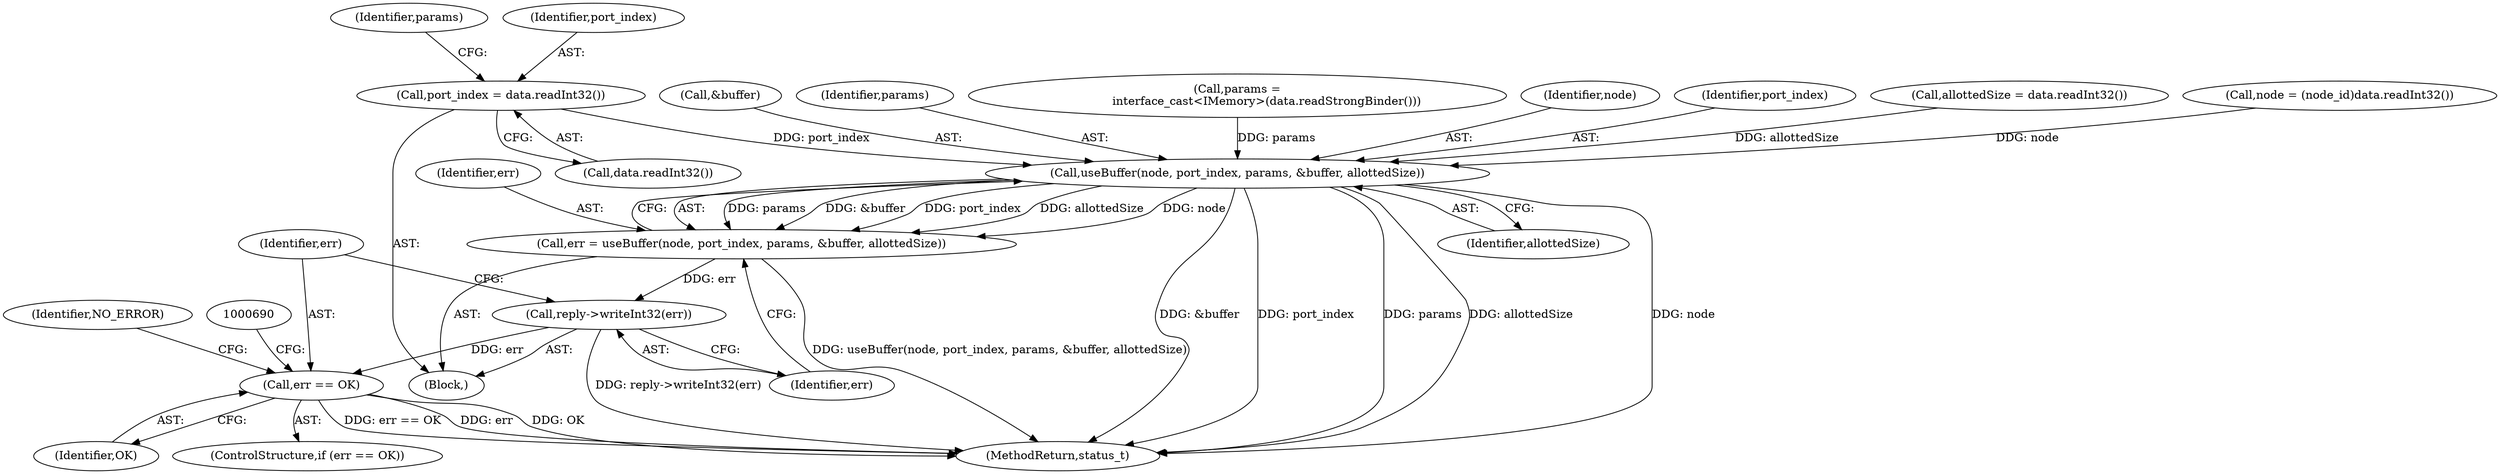 digraph "0_Android_db829699d3293f254a7387894303451a91278986@API" {
"1000655" [label="(Call,port_index = data.readInt32())"];
"1000674" [label="(Call,useBuffer(node, port_index, params, &buffer, allottedSize))"];
"1000672" [label="(Call,err = useBuffer(node, port_index, params, &buffer, allottedSize))"];
"1000681" [label="(Call,reply->writeInt32(err))"];
"1000684" [label="(Call,err == OK)"];
"1000681" [label="(Call,reply->writeInt32(err))"];
"1000649" [label="(Call,node = (node_id)data.readInt32())"];
"1000660" [label="(Identifier,params)"];
"1000682" [label="(Identifier,err)"];
"1000678" [label="(Call,&buffer)"];
"1000685" [label="(Identifier,err)"];
"1000693" [label="(Identifier,NO_ERROR)"];
"1000677" [label="(Identifier,params)"];
"1000686" [label="(Identifier,OK)"];
"1000659" [label="(Call,params =\n                interface_cast<IMemory>(data.readStrongBinder()))"];
"1000680" [label="(Identifier,allottedSize)"];
"1000672" [label="(Call,err = useBuffer(node, port_index, params, &buffer, allottedSize))"];
"1001353" [label="(MethodReturn,status_t)"];
"1000674" [label="(Call,useBuffer(node, port_index, params, &buffer, allottedSize))"];
"1000675" [label="(Identifier,node)"];
"1000676" [label="(Identifier,port_index)"];
"1000667" [label="(Call,allottedSize = data.readInt32())"];
"1000656" [label="(Identifier,port_index)"];
"1000673" [label="(Identifier,err)"];
"1000683" [label="(ControlStructure,if (err == OK))"];
"1000643" [label="(Block,)"];
"1000655" [label="(Call,port_index = data.readInt32())"];
"1000684" [label="(Call,err == OK)"];
"1000657" [label="(Call,data.readInt32())"];
"1000655" -> "1000643"  [label="AST: "];
"1000655" -> "1000657"  [label="CFG: "];
"1000656" -> "1000655"  [label="AST: "];
"1000657" -> "1000655"  [label="AST: "];
"1000660" -> "1000655"  [label="CFG: "];
"1000655" -> "1000674"  [label="DDG: port_index"];
"1000674" -> "1000672"  [label="AST: "];
"1000674" -> "1000680"  [label="CFG: "];
"1000675" -> "1000674"  [label="AST: "];
"1000676" -> "1000674"  [label="AST: "];
"1000677" -> "1000674"  [label="AST: "];
"1000678" -> "1000674"  [label="AST: "];
"1000680" -> "1000674"  [label="AST: "];
"1000672" -> "1000674"  [label="CFG: "];
"1000674" -> "1001353"  [label="DDG: &buffer"];
"1000674" -> "1001353"  [label="DDG: port_index"];
"1000674" -> "1001353"  [label="DDG: params"];
"1000674" -> "1001353"  [label="DDG: allottedSize"];
"1000674" -> "1001353"  [label="DDG: node"];
"1000674" -> "1000672"  [label="DDG: params"];
"1000674" -> "1000672"  [label="DDG: &buffer"];
"1000674" -> "1000672"  [label="DDG: port_index"];
"1000674" -> "1000672"  [label="DDG: allottedSize"];
"1000674" -> "1000672"  [label="DDG: node"];
"1000649" -> "1000674"  [label="DDG: node"];
"1000659" -> "1000674"  [label="DDG: params"];
"1000667" -> "1000674"  [label="DDG: allottedSize"];
"1000672" -> "1000643"  [label="AST: "];
"1000673" -> "1000672"  [label="AST: "];
"1000682" -> "1000672"  [label="CFG: "];
"1000672" -> "1001353"  [label="DDG: useBuffer(node, port_index, params, &buffer, allottedSize)"];
"1000672" -> "1000681"  [label="DDG: err"];
"1000681" -> "1000643"  [label="AST: "];
"1000681" -> "1000682"  [label="CFG: "];
"1000682" -> "1000681"  [label="AST: "];
"1000685" -> "1000681"  [label="CFG: "];
"1000681" -> "1001353"  [label="DDG: reply->writeInt32(err)"];
"1000681" -> "1000684"  [label="DDG: err"];
"1000684" -> "1000683"  [label="AST: "];
"1000684" -> "1000686"  [label="CFG: "];
"1000685" -> "1000684"  [label="AST: "];
"1000686" -> "1000684"  [label="AST: "];
"1000690" -> "1000684"  [label="CFG: "];
"1000693" -> "1000684"  [label="CFG: "];
"1000684" -> "1001353"  [label="DDG: err == OK"];
"1000684" -> "1001353"  [label="DDG: err"];
"1000684" -> "1001353"  [label="DDG: OK"];
}
